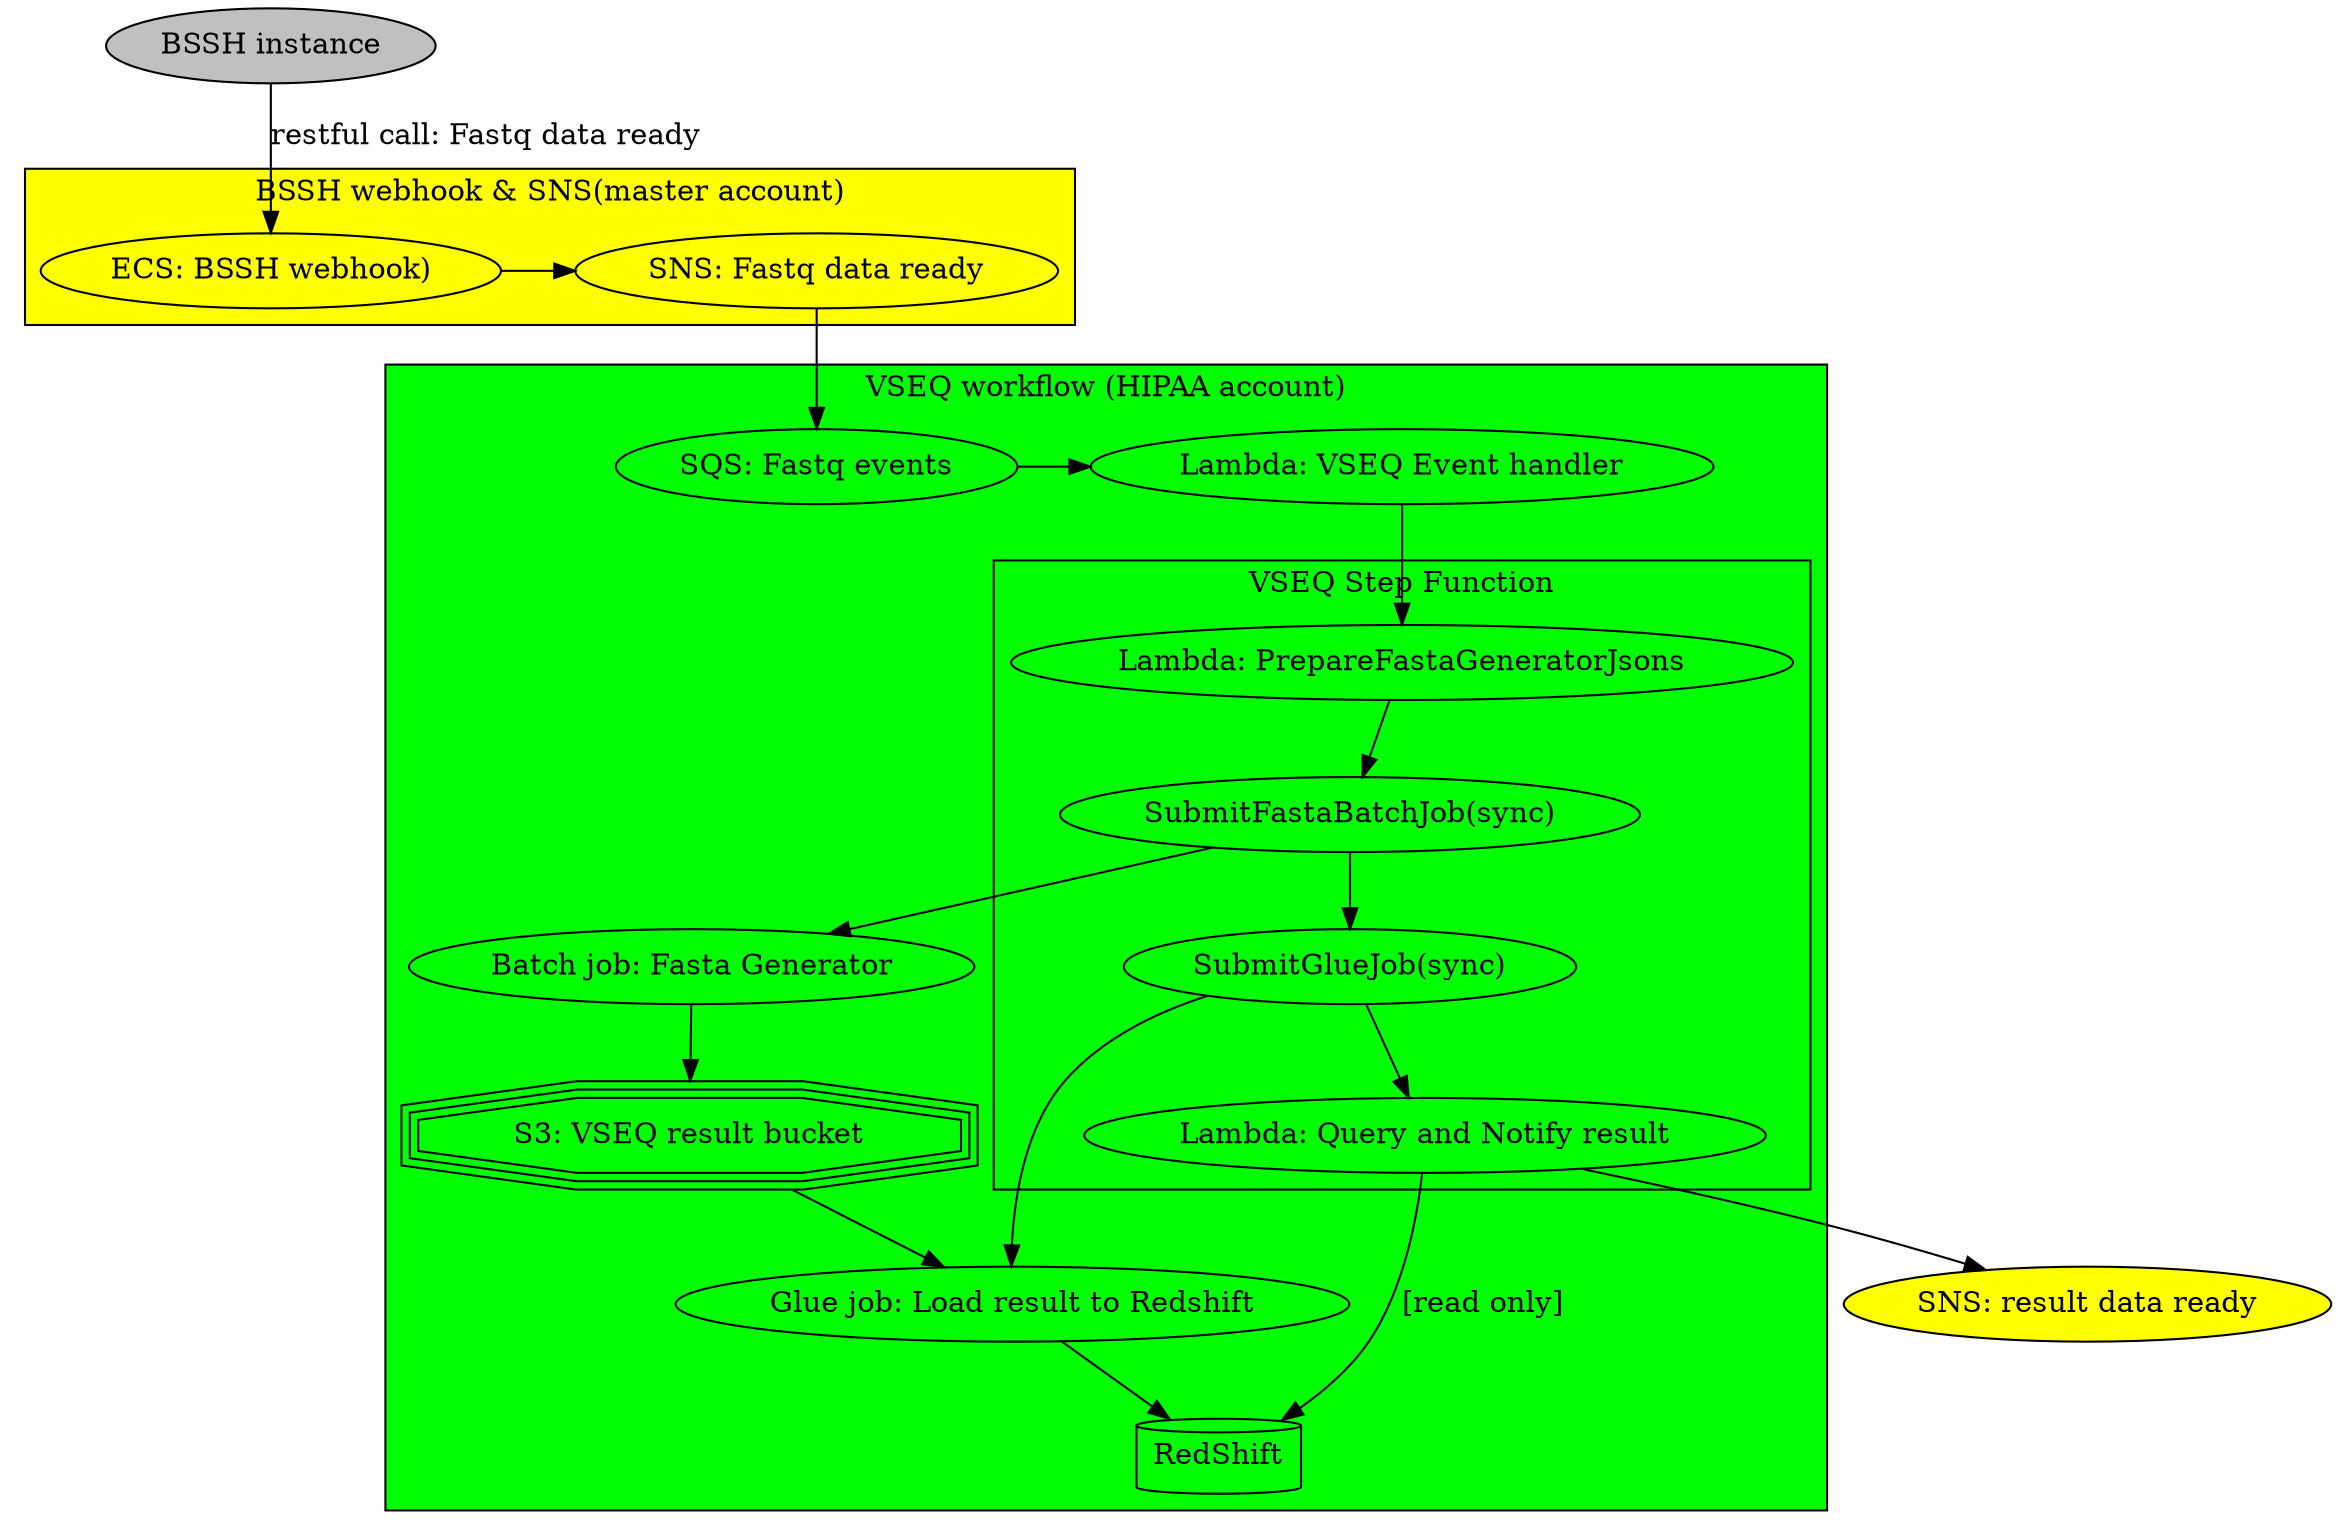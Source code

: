 digraph D {
	compound=true
	bssh [label="BSSH instance" style="filled" fillcolor=grey]
	bssh -> bw [label="restful call: Fastq data ready"]
	subgraph cluster_bs {
		bgcolor="yellow"
		bw [label="ECS: BSSH webhook)"]
		fdrs [label="SNS: Fastq data ready"]
		{rank=same bw, fdrs}
		label = "BSSH webhook & SNS(master account)";
		bw -> fdrs
	}
	fdrs -> hfs
	subgraph cluster_vw {
		bgcolor="green"
		hfs [label="SQS: Fastq events"]
		lve [label="Lambda: VSEQ Event handler" fillcolor=yellow]
		label = "VSEQ workflow (HIPAA account)";
		{rank = same hfs, lve}
		hfs -> lve
		subgraph cluster_vsf {
			label = "VSEQ Step Function";
			lpj [label="Lambda: PrepareFastaGeneratorJsons"]
			sfj [label="SubmitFastaBatchJob(sync)"]	
			sgj [label="SubmitGlueJob(sync)"]
			lqnr [label="Lambda: Query and Notify result"]			
			lpj->sfj->sgj->lqnr
		}
		lve -> lpj
		bfgj [label="Batch job: Fasta Generator"]
		gj  [label="Glue job: Load result to Redshift"]
		vrb [label="S3: VSEQ result bucket" shape="tripleoctagon"]
		vrs [label="RedShift" shape="cylinder"]
		vrb -> gj
		sfj -> bfgj->vrb
		sgj -> gj -> vrs

		lqnr -> vrs [label="[read only]"]

	}
	rdrs  [label="SNS: result data ready" style="filled" fillcolor=yellow]
	lqnr -> rdrs			
} 
